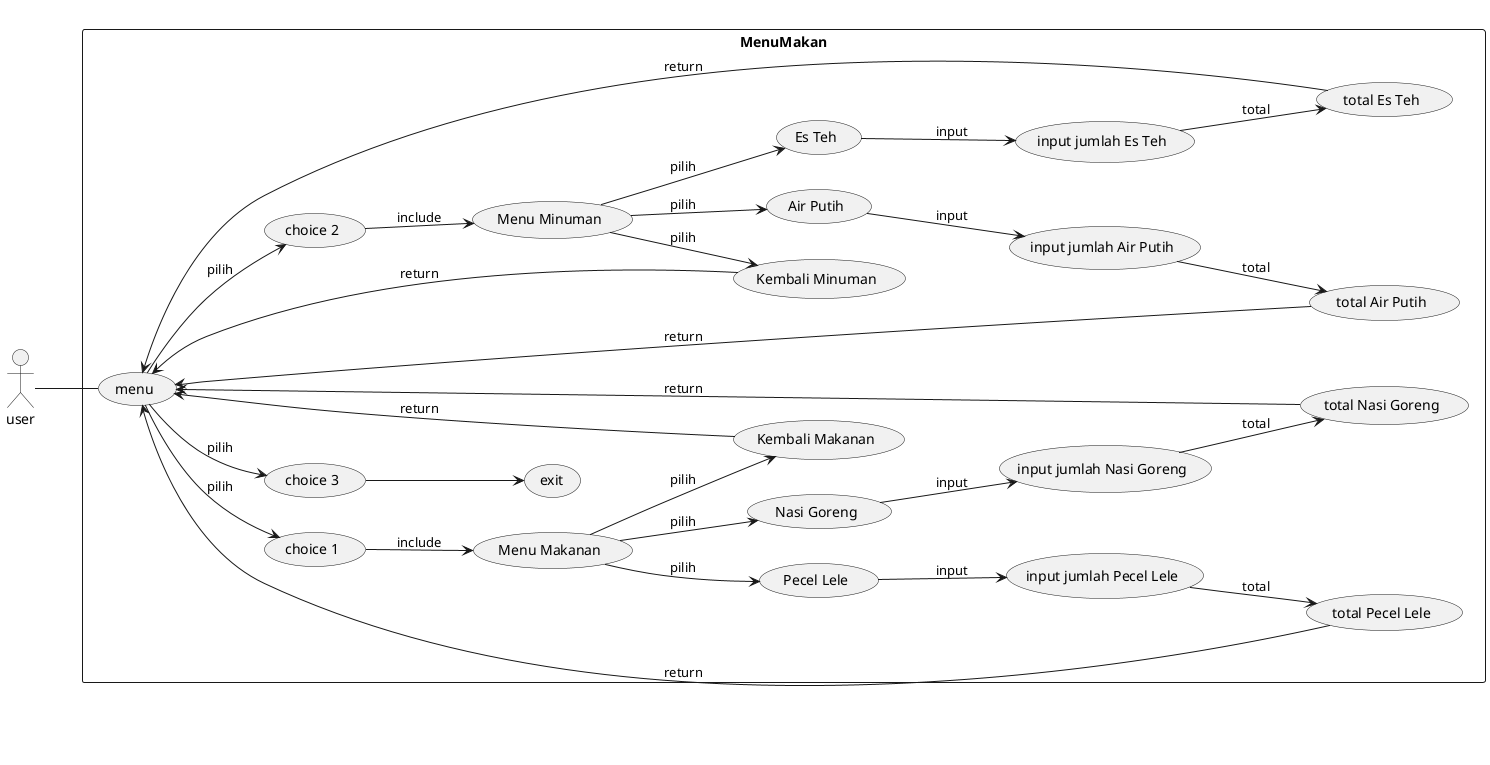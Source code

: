 @startuml menu_makan

left to right direction

actor user

rectangle MenuMakan {
    user -- (menu)

    (menu) --> (choice 1) : pilih
    (menu) --> (choice 2) : pilih
    (menu) --> (choice 3) : pilih
    
    (choice 1) --> (Menu Makanan) : include
    (choice 2) --> (Menu Minuman) : include
    (choice 3) --> (exit)
    
    (Menu Makanan) --> (Pecel Lele) : pilih
    (Menu Makanan) --> (Nasi Goreng) : pilih
    (Menu Makanan) --> (Kembali Makanan) : pilih
    (Kembali Makanan) --> (menu) : return
    
    (Menu Minuman) --> (Air Putih) : pilih
    (Menu Minuman) --> (Es Teh) : pilih
    (Menu Minuman) --> (Kembali Minuman) : pilih
    (Kembali Minuman) --> (menu) : return
    
    (Pecel Lele) --> (input jumlah Pecel Lele) : input
    (Nasi Goreng) --> (input jumlah Nasi Goreng) : input
    (Air Putih) --> (input jumlah Air Putih) : input
    (Es Teh) --> (input jumlah Es Teh) : input
    
    (input jumlah Pecel Lele) --> (total Pecel Lele) : total
    (input jumlah Nasi Goreng) --> (total Nasi Goreng) : total
    (input jumlah Air Putih) --> (total Air Putih) : total
    (input jumlah Es Teh) --> (total Es Teh) : total
    
    (total Pecel Lele) --> (menu) : return
    (total Nasi Goreng) --> (menu) : return
    (total Air Putih) --> (menu) : return
    (total Es Teh) --> (menu) : return
}

@enduml
